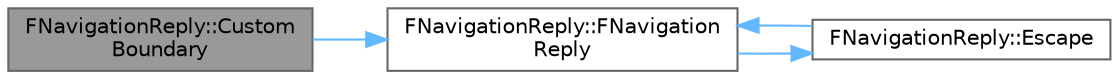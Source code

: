 digraph "FNavigationReply::CustomBoundary"
{
 // INTERACTIVE_SVG=YES
 // LATEX_PDF_SIZE
  bgcolor="transparent";
  edge [fontname=Helvetica,fontsize=10,labelfontname=Helvetica,labelfontsize=10];
  node [fontname=Helvetica,fontsize=10,shape=box,height=0.2,width=0.4];
  rankdir="LR";
  Node1 [id="Node000001",label="FNavigationReply::Custom\lBoundary",height=0.2,width=0.4,color="gray40", fillcolor="grey60", style="filled", fontcolor="black",tooltip="An event should return a FNavigationReply::CustomBoundary() to let the system know to call a custom d..."];
  Node1 -> Node2 [id="edge1_Node000001_Node000002",color="steelblue1",style="solid",tooltip=" "];
  Node2 [id="Node000002",label="FNavigationReply::FNavigation\lReply",height=0.2,width=0.4,color="grey40", fillcolor="white", style="filled",URL="$d0/d71/classFNavigationReply.html#a8f6b23b852aef0a05d4c653197f07342",tooltip="Hidden default constructor."];
  Node2 -> Node3 [id="edge2_Node000002_Node000003",color="steelblue1",style="solid",tooltip=" "];
  Node3 [id="Node000003",label="FNavigationReply::Escape",height=0.2,width=0.4,color="grey40", fillcolor="white", style="filled",URL="$d0/d71/classFNavigationReply.html#a5e30c9f736cb8f17db452753f103e461",tooltip="An event should return a FNavigationReply::Escape() to let the system know that a navigation can esca..."];
  Node3 -> Node2 [id="edge3_Node000003_Node000002",color="steelblue1",style="solid",tooltip=" "];
}
